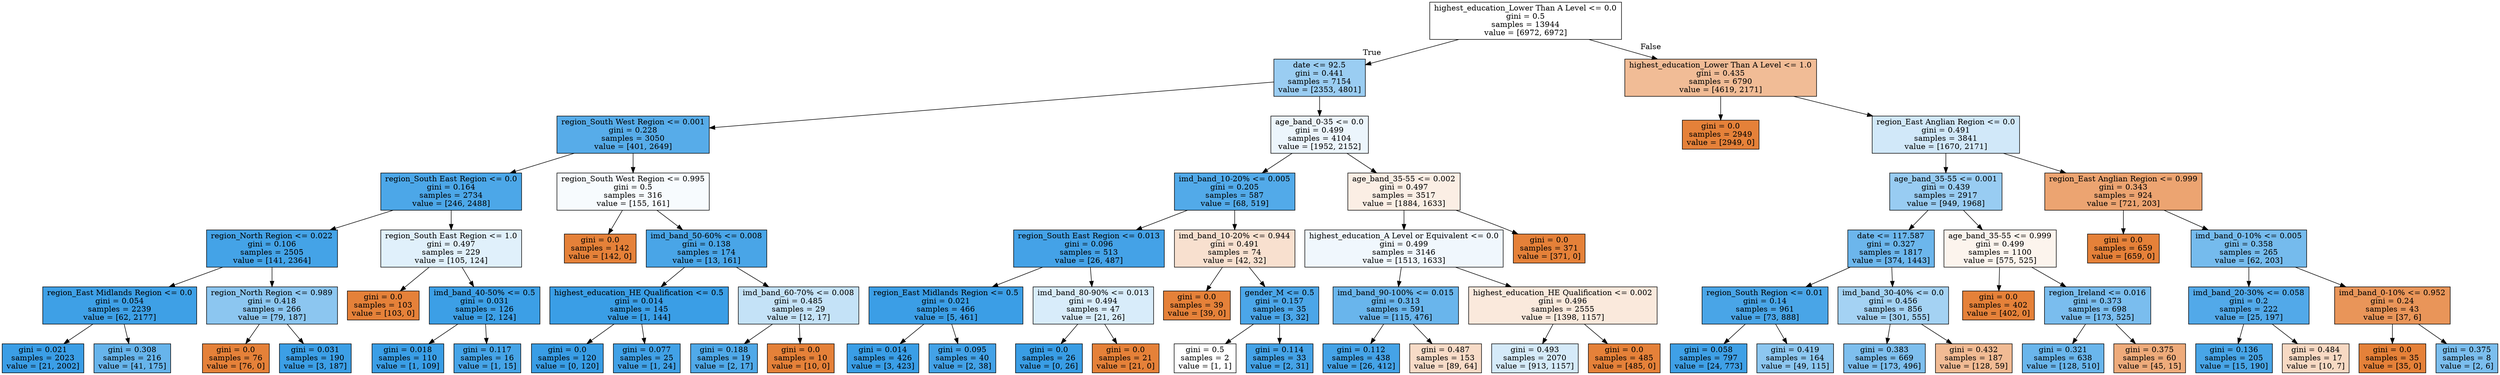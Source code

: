 digraph Tree {
node [shape=box, style="filled", color="black"] ;
0 [label="highest_education_Lower Than A Level <= 0.0\ngini = 0.5\nsamples = 13944\nvalue = [6972, 6972]", fillcolor="#e5813900"] ;
1 [label="date <= 92.5\ngini = 0.441\nsamples = 7154\nvalue = [2353, 4801]", fillcolor="#399de582"] ;
0 -> 1 [labeldistance=2.5, labelangle=45, headlabel="True"] ;
2 [label="region_South West Region <= 0.001\ngini = 0.228\nsamples = 3050\nvalue = [401, 2649]", fillcolor="#399de5d8"] ;
1 -> 2 ;
3 [label="region_South East Region <= 0.0\ngini = 0.164\nsamples = 2734\nvalue = [246, 2488]", fillcolor="#399de5e6"] ;
2 -> 3 ;
4 [label="region_North Region <= 0.022\ngini = 0.106\nsamples = 2505\nvalue = [141, 2364]", fillcolor="#399de5f0"] ;
3 -> 4 ;
5 [label="region_East Midlands Region <= 0.0\ngini = 0.054\nsamples = 2239\nvalue = [62, 2177]", fillcolor="#399de5f8"] ;
4 -> 5 ;
6 [label="gini = 0.021\nsamples = 2023\nvalue = [21, 2002]", fillcolor="#399de5fc"] ;
5 -> 6 ;
7 [label="gini = 0.308\nsamples = 216\nvalue = [41, 175]", fillcolor="#399de5c3"] ;
5 -> 7 ;
8 [label="region_North Region <= 0.989\ngini = 0.418\nsamples = 266\nvalue = [79, 187]", fillcolor="#399de593"] ;
4 -> 8 ;
9 [label="gini = 0.0\nsamples = 76\nvalue = [76, 0]", fillcolor="#e58139ff"] ;
8 -> 9 ;
10 [label="gini = 0.031\nsamples = 190\nvalue = [3, 187]", fillcolor="#399de5fb"] ;
8 -> 10 ;
11 [label="region_South East Region <= 1.0\ngini = 0.497\nsamples = 229\nvalue = [105, 124]", fillcolor="#399de527"] ;
3 -> 11 ;
12 [label="gini = 0.0\nsamples = 103\nvalue = [103, 0]", fillcolor="#e58139ff"] ;
11 -> 12 ;
13 [label="imd_band_40-50% <= 0.5\ngini = 0.031\nsamples = 126\nvalue = [2, 124]", fillcolor="#399de5fb"] ;
11 -> 13 ;
14 [label="gini = 0.018\nsamples = 110\nvalue = [1, 109]", fillcolor="#399de5fd"] ;
13 -> 14 ;
15 [label="gini = 0.117\nsamples = 16\nvalue = [1, 15]", fillcolor="#399de5ee"] ;
13 -> 15 ;
16 [label="region_South West Region <= 0.995\ngini = 0.5\nsamples = 316\nvalue = [155, 161]", fillcolor="#399de50a"] ;
2 -> 16 ;
17 [label="gini = 0.0\nsamples = 142\nvalue = [142, 0]", fillcolor="#e58139ff"] ;
16 -> 17 ;
18 [label="imd_band_50-60% <= 0.008\ngini = 0.138\nsamples = 174\nvalue = [13, 161]", fillcolor="#399de5ea"] ;
16 -> 18 ;
19 [label="highest_education_HE Qualification <= 0.5\ngini = 0.014\nsamples = 145\nvalue = [1, 144]", fillcolor="#399de5fd"] ;
18 -> 19 ;
20 [label="gini = 0.0\nsamples = 120\nvalue = [0, 120]", fillcolor="#399de5ff"] ;
19 -> 20 ;
21 [label="gini = 0.077\nsamples = 25\nvalue = [1, 24]", fillcolor="#399de5f4"] ;
19 -> 21 ;
22 [label="imd_band_60-70% <= 0.008\ngini = 0.485\nsamples = 29\nvalue = [12, 17]", fillcolor="#399de54b"] ;
18 -> 22 ;
23 [label="gini = 0.188\nsamples = 19\nvalue = [2, 17]", fillcolor="#399de5e1"] ;
22 -> 23 ;
24 [label="gini = 0.0\nsamples = 10\nvalue = [10, 0]", fillcolor="#e58139ff"] ;
22 -> 24 ;
25 [label="age_band_0-35 <= 0.0\ngini = 0.499\nsamples = 4104\nvalue = [1952, 2152]", fillcolor="#399de518"] ;
1 -> 25 ;
26 [label="imd_band_10-20% <= 0.005\ngini = 0.205\nsamples = 587\nvalue = [68, 519]", fillcolor="#399de5de"] ;
25 -> 26 ;
27 [label="region_South East Region <= 0.013\ngini = 0.096\nsamples = 513\nvalue = [26, 487]", fillcolor="#399de5f1"] ;
26 -> 27 ;
28 [label="region_East Midlands Region <= 0.5\ngini = 0.021\nsamples = 466\nvalue = [5, 461]", fillcolor="#399de5fc"] ;
27 -> 28 ;
29 [label="gini = 0.014\nsamples = 426\nvalue = [3, 423]", fillcolor="#399de5fd"] ;
28 -> 29 ;
30 [label="gini = 0.095\nsamples = 40\nvalue = [2, 38]", fillcolor="#399de5f2"] ;
28 -> 30 ;
31 [label="imd_band_80-90% <= 0.013\ngini = 0.494\nsamples = 47\nvalue = [21, 26]", fillcolor="#399de531"] ;
27 -> 31 ;
32 [label="gini = 0.0\nsamples = 26\nvalue = [0, 26]", fillcolor="#399de5ff"] ;
31 -> 32 ;
33 [label="gini = 0.0\nsamples = 21\nvalue = [21, 0]", fillcolor="#e58139ff"] ;
31 -> 33 ;
34 [label="imd_band_10-20% <= 0.944\ngini = 0.491\nsamples = 74\nvalue = [42, 32]", fillcolor="#e581393d"] ;
26 -> 34 ;
35 [label="gini = 0.0\nsamples = 39\nvalue = [39, 0]", fillcolor="#e58139ff"] ;
34 -> 35 ;
36 [label="gender_M <= 0.5\ngini = 0.157\nsamples = 35\nvalue = [3, 32]", fillcolor="#399de5e7"] ;
34 -> 36 ;
37 [label="gini = 0.5\nsamples = 2\nvalue = [1, 1]", fillcolor="#e5813900"] ;
36 -> 37 ;
38 [label="gini = 0.114\nsamples = 33\nvalue = [2, 31]", fillcolor="#399de5ef"] ;
36 -> 38 ;
39 [label="age_band_35-55 <= 0.002\ngini = 0.497\nsamples = 3517\nvalue = [1884, 1633]", fillcolor="#e5813922"] ;
25 -> 39 ;
40 [label="highest_education_A Level or Equivalent <= 0.0\ngini = 0.499\nsamples = 3146\nvalue = [1513, 1633]", fillcolor="#399de513"] ;
39 -> 40 ;
41 [label="imd_band_90-100% <= 0.015\ngini = 0.313\nsamples = 591\nvalue = [115, 476]", fillcolor="#399de5c1"] ;
40 -> 41 ;
42 [label="gini = 0.112\nsamples = 438\nvalue = [26, 412]", fillcolor="#399de5ef"] ;
41 -> 42 ;
43 [label="gini = 0.487\nsamples = 153\nvalue = [89, 64]", fillcolor="#e5813948"] ;
41 -> 43 ;
44 [label="highest_education_HE Qualification <= 0.002\ngini = 0.496\nsamples = 2555\nvalue = [1398, 1157]", fillcolor="#e581392c"] ;
40 -> 44 ;
45 [label="gini = 0.493\nsamples = 2070\nvalue = [913, 1157]", fillcolor="#399de536"] ;
44 -> 45 ;
46 [label="gini = 0.0\nsamples = 485\nvalue = [485, 0]", fillcolor="#e58139ff"] ;
44 -> 46 ;
47 [label="gini = 0.0\nsamples = 371\nvalue = [371, 0]", fillcolor="#e58139ff"] ;
39 -> 47 ;
48 [label="highest_education_Lower Than A Level <= 1.0\ngini = 0.435\nsamples = 6790\nvalue = [4619, 2171]", fillcolor="#e5813987"] ;
0 -> 48 [labeldistance=2.5, labelangle=-45, headlabel="False"] ;
49 [label="gini = 0.0\nsamples = 2949\nvalue = [2949, 0]", fillcolor="#e58139ff"] ;
48 -> 49 ;
50 [label="region_East Anglian Region <= 0.0\ngini = 0.491\nsamples = 3841\nvalue = [1670, 2171]", fillcolor="#399de53b"] ;
48 -> 50 ;
51 [label="age_band_35-55 <= 0.001\ngini = 0.439\nsamples = 2917\nvalue = [949, 1968]", fillcolor="#399de584"] ;
50 -> 51 ;
52 [label="date <= 117.587\ngini = 0.327\nsamples = 1817\nvalue = [374, 1443]", fillcolor="#399de5bd"] ;
51 -> 52 ;
53 [label="region_South Region <= 0.01\ngini = 0.14\nsamples = 961\nvalue = [73, 888]", fillcolor="#399de5ea"] ;
52 -> 53 ;
54 [label="gini = 0.058\nsamples = 797\nvalue = [24, 773]", fillcolor="#399de5f7"] ;
53 -> 54 ;
55 [label="gini = 0.419\nsamples = 164\nvalue = [49, 115]", fillcolor="#399de592"] ;
53 -> 55 ;
56 [label="imd_band_30-40% <= 0.0\ngini = 0.456\nsamples = 856\nvalue = [301, 555]", fillcolor="#399de575"] ;
52 -> 56 ;
57 [label="gini = 0.383\nsamples = 669\nvalue = [173, 496]", fillcolor="#399de5a6"] ;
56 -> 57 ;
58 [label="gini = 0.432\nsamples = 187\nvalue = [128, 59]", fillcolor="#e5813989"] ;
56 -> 58 ;
59 [label="age_band_35-55 <= 0.999\ngini = 0.499\nsamples = 1100\nvalue = [575, 525]", fillcolor="#e5813916"] ;
51 -> 59 ;
60 [label="gini = 0.0\nsamples = 402\nvalue = [402, 0]", fillcolor="#e58139ff"] ;
59 -> 60 ;
61 [label="region_Ireland <= 0.016\ngini = 0.373\nsamples = 698\nvalue = [173, 525]", fillcolor="#399de5ab"] ;
59 -> 61 ;
62 [label="gini = 0.321\nsamples = 638\nvalue = [128, 510]", fillcolor="#399de5bf"] ;
61 -> 62 ;
63 [label="gini = 0.375\nsamples = 60\nvalue = [45, 15]", fillcolor="#e58139aa"] ;
61 -> 63 ;
64 [label="region_East Anglian Region <= 0.999\ngini = 0.343\nsamples = 924\nvalue = [721, 203]", fillcolor="#e58139b7"] ;
50 -> 64 ;
65 [label="gini = 0.0\nsamples = 659\nvalue = [659, 0]", fillcolor="#e58139ff"] ;
64 -> 65 ;
66 [label="imd_band_0-10% <= 0.005\ngini = 0.358\nsamples = 265\nvalue = [62, 203]", fillcolor="#399de5b1"] ;
64 -> 66 ;
67 [label="imd_band_20-30% <= 0.058\ngini = 0.2\nsamples = 222\nvalue = [25, 197]", fillcolor="#399de5df"] ;
66 -> 67 ;
68 [label="gini = 0.136\nsamples = 205\nvalue = [15, 190]", fillcolor="#399de5eb"] ;
67 -> 68 ;
69 [label="gini = 0.484\nsamples = 17\nvalue = [10, 7]", fillcolor="#e581394d"] ;
67 -> 69 ;
70 [label="imd_band_0-10% <= 0.952\ngini = 0.24\nsamples = 43\nvalue = [37, 6]", fillcolor="#e58139d6"] ;
66 -> 70 ;
71 [label="gini = 0.0\nsamples = 35\nvalue = [35, 0]", fillcolor="#e58139ff"] ;
70 -> 71 ;
72 [label="gini = 0.375\nsamples = 8\nvalue = [2, 6]", fillcolor="#399de5aa"] ;
70 -> 72 ;
}